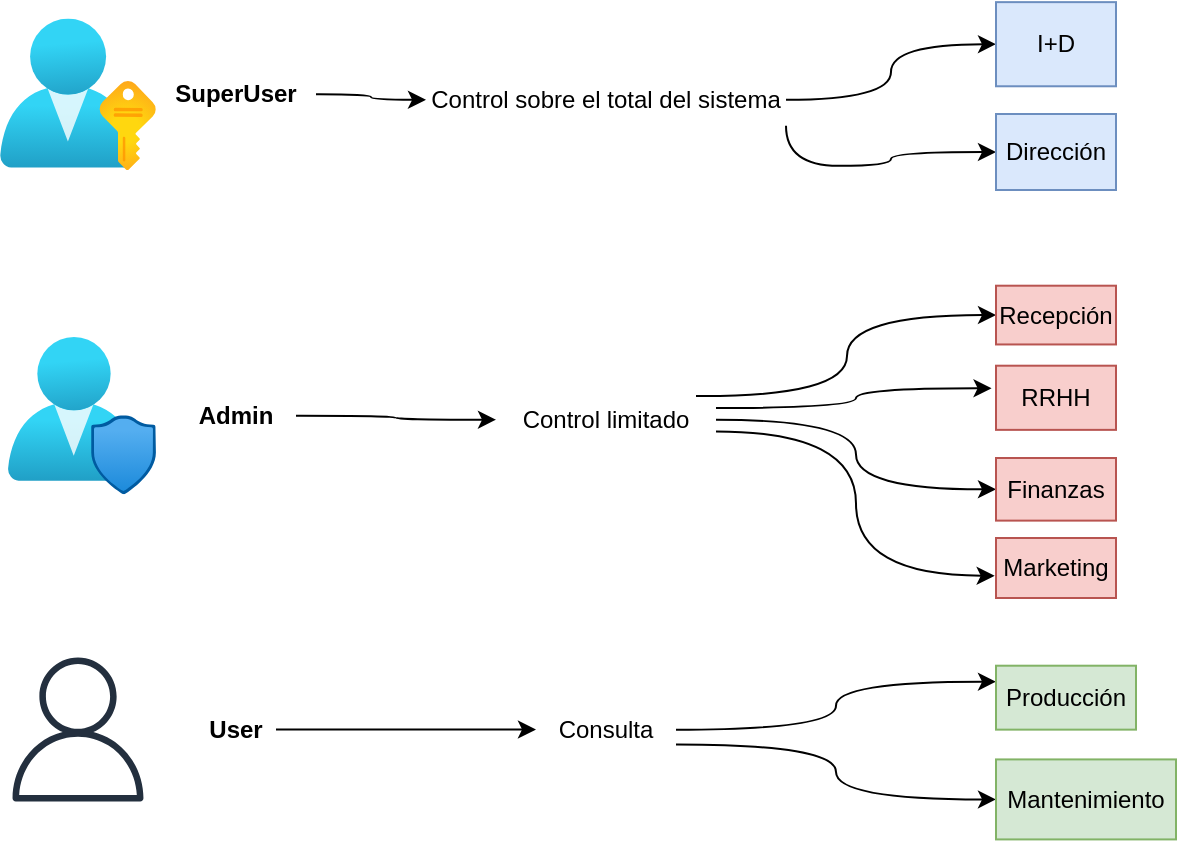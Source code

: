 <mxfile version="14.1.8" type="device"><diagram id="bbXyui1QZzWhx80Q96_k" name="Página-1"><mxGraphModel dx="1205" dy="696" grid="1" gridSize="10" guides="1" tooltips="1" connect="1" arrows="1" fold="1" page="1" pageScale="1" pageWidth="827" pageHeight="1169" math="0" shadow="0"><root><mxCell id="0"/><mxCell id="1" parent="0"/><mxCell id="E4t8uIAJVRfdhsNsvgGR-1" value="" style="aspect=fixed;html=1;points=[];align=center;image;fontSize=12;image=img/lib/azure2/azure_stack/User_Subscriptions.svg;" vertex="1" parent="1"><mxGeometry x="132" y="80.29" width="78" height="75.71" as="geometry"/></mxCell><mxCell id="E4t8uIAJVRfdhsNsvgGR-2" value="" style="aspect=fixed;html=1;points=[];align=center;image;fontSize=12;image=img/lib/azure2/management_governance/User_Privacy.svg;" vertex="1" parent="1"><mxGeometry x="136" y="239.51" width="74" height="78.63" as="geometry"/></mxCell><mxCell id="E4t8uIAJVRfdhsNsvgGR-3" value="" style="outlineConnect=0;fontColor=#232F3E;gradientColor=none;fillColor=#232F3E;strokeColor=none;dashed=0;verticalLabelPosition=bottom;verticalAlign=top;align=center;html=1;fontSize=12;fontStyle=0;aspect=fixed;pointerEvents=1;shape=mxgraph.aws4.user;" vertex="1" parent="1"><mxGeometry x="135" y="399.78" width="72" height="72" as="geometry"/></mxCell><mxCell id="E4t8uIAJVRfdhsNsvgGR-24" style="edgeStyle=orthogonalEdgeStyle;curved=1;orthogonalLoop=1;jettySize=auto;html=1;exitX=1;exitY=0.5;exitDx=0;exitDy=0;entryX=0;entryY=0.5;entryDx=0;entryDy=0;" edge="1" parent="1" source="E4t8uIAJVRfdhsNsvgGR-4" target="E4t8uIAJVRfdhsNsvgGR-5"><mxGeometry relative="1" as="geometry"/></mxCell><mxCell id="E4t8uIAJVRfdhsNsvgGR-4" value="SuperUser" style="text;html=1;strokeColor=none;fillColor=none;align=center;verticalAlign=middle;whiteSpace=wrap;rounded=0;fontStyle=1" vertex="1" parent="1"><mxGeometry x="210" y="102.14" width="80" height="32" as="geometry"/></mxCell><mxCell id="E4t8uIAJVRfdhsNsvgGR-25" style="edgeStyle=orthogonalEdgeStyle;curved=1;orthogonalLoop=1;jettySize=auto;html=1;exitX=1;exitY=0.5;exitDx=0;exitDy=0;entryX=0;entryY=0.5;entryDx=0;entryDy=0;" edge="1" parent="1" source="E4t8uIAJVRfdhsNsvgGR-5" target="E4t8uIAJVRfdhsNsvgGR-10"><mxGeometry relative="1" as="geometry"/></mxCell><mxCell id="E4t8uIAJVRfdhsNsvgGR-26" style="edgeStyle=orthogonalEdgeStyle;curved=1;orthogonalLoop=1;jettySize=auto;html=1;exitX=1;exitY=1;exitDx=0;exitDy=0;" edge="1" parent="1" source="E4t8uIAJVRfdhsNsvgGR-5" target="E4t8uIAJVRfdhsNsvgGR-11"><mxGeometry relative="1" as="geometry"/></mxCell><mxCell id="E4t8uIAJVRfdhsNsvgGR-5" value="Control sobre el total del sistema" style="text;html=1;strokeColor=none;fillColor=none;align=center;verticalAlign=middle;whiteSpace=wrap;rounded=0;" vertex="1" parent="1"><mxGeometry x="345" y="108" width="180" height="25.86" as="geometry"/></mxCell><mxCell id="E4t8uIAJVRfdhsNsvgGR-23" style="edgeStyle=orthogonalEdgeStyle;curved=1;orthogonalLoop=1;jettySize=auto;html=1;exitX=1;exitY=0.5;exitDx=0;exitDy=0;entryX=0;entryY=0.5;entryDx=0;entryDy=0;" edge="1" parent="1" source="E4t8uIAJVRfdhsNsvgGR-6" target="E4t8uIAJVRfdhsNsvgGR-7"><mxGeometry relative="1" as="geometry"/></mxCell><mxCell id="E4t8uIAJVRfdhsNsvgGR-6" value="Admin" style="text;html=1;strokeColor=none;fillColor=none;align=center;verticalAlign=middle;whiteSpace=wrap;rounded=0;fontStyle=1" vertex="1" parent="1"><mxGeometry x="220" y="265.1" width="60" height="27.45" as="geometry"/></mxCell><mxCell id="E4t8uIAJVRfdhsNsvgGR-27" style="edgeStyle=orthogonalEdgeStyle;curved=1;orthogonalLoop=1;jettySize=auto;html=1;entryX=0;entryY=0.5;entryDx=0;entryDy=0;" edge="1" parent="1" target="E4t8uIAJVRfdhsNsvgGR-17"><mxGeometry relative="1" as="geometry"><mxPoint x="480" y="269" as="sourcePoint"/></mxGeometry></mxCell><mxCell id="E4t8uIAJVRfdhsNsvgGR-28" style="edgeStyle=orthogonalEdgeStyle;curved=1;orthogonalLoop=1;jettySize=auto;html=1;exitX=1;exitY=0.25;exitDx=0;exitDy=0;entryX=-0.037;entryY=0.352;entryDx=0;entryDy=0;entryPerimeter=0;" edge="1" parent="1" source="E4t8uIAJVRfdhsNsvgGR-7" target="E4t8uIAJVRfdhsNsvgGR-12"><mxGeometry relative="1" as="geometry"/></mxCell><mxCell id="E4t8uIAJVRfdhsNsvgGR-29" style="edgeStyle=orthogonalEdgeStyle;curved=1;orthogonalLoop=1;jettySize=auto;html=1;exitX=1;exitY=0.5;exitDx=0;exitDy=0;entryX=0;entryY=0.5;entryDx=0;entryDy=0;" edge="1" parent="1" source="E4t8uIAJVRfdhsNsvgGR-7" target="E4t8uIAJVRfdhsNsvgGR-13"><mxGeometry relative="1" as="geometry"/></mxCell><mxCell id="E4t8uIAJVRfdhsNsvgGR-30" style="edgeStyle=orthogonalEdgeStyle;curved=1;orthogonalLoop=1;jettySize=auto;html=1;exitX=1;exitY=0.75;exitDx=0;exitDy=0;entryX=-0.011;entryY=0.629;entryDx=0;entryDy=0;entryPerimeter=0;" edge="1" parent="1" source="E4t8uIAJVRfdhsNsvgGR-7" target="E4t8uIAJVRfdhsNsvgGR-14"><mxGeometry relative="1" as="geometry"/></mxCell><mxCell id="E4t8uIAJVRfdhsNsvgGR-7" value="Control limitado" style="text;html=1;strokeColor=none;fillColor=none;align=center;verticalAlign=middle;whiteSpace=wrap;rounded=0;" vertex="1" parent="1"><mxGeometry x="380" y="269.17" width="110" height="23.38" as="geometry"/></mxCell><mxCell id="E4t8uIAJVRfdhsNsvgGR-19" style="edgeStyle=orthogonalEdgeStyle;orthogonalLoop=1;jettySize=auto;html=1;entryX=0;entryY=0.5;entryDx=0;entryDy=0;curved=1;" edge="1" parent="1" source="E4t8uIAJVRfdhsNsvgGR-8" target="E4t8uIAJVRfdhsNsvgGR-9"><mxGeometry relative="1" as="geometry"/></mxCell><mxCell id="E4t8uIAJVRfdhsNsvgGR-8" value="User" style="text;html=1;strokeColor=none;fillColor=none;align=center;verticalAlign=middle;whiteSpace=wrap;rounded=0;fontStyle=1" vertex="1" parent="1"><mxGeometry x="230" y="425.78" width="40" height="20" as="geometry"/></mxCell><mxCell id="E4t8uIAJVRfdhsNsvgGR-21" style="edgeStyle=orthogonalEdgeStyle;orthogonalLoop=1;jettySize=auto;html=1;entryX=0;entryY=0.25;entryDx=0;entryDy=0;curved=1;" edge="1" parent="1" source="E4t8uIAJVRfdhsNsvgGR-9" target="E4t8uIAJVRfdhsNsvgGR-15"><mxGeometry relative="1" as="geometry"/></mxCell><mxCell id="E4t8uIAJVRfdhsNsvgGR-22" style="edgeStyle=orthogonalEdgeStyle;curved=1;orthogonalLoop=1;jettySize=auto;html=1;exitX=1;exitY=0.75;exitDx=0;exitDy=0;" edge="1" parent="1" source="E4t8uIAJVRfdhsNsvgGR-9" target="E4t8uIAJVRfdhsNsvgGR-16"><mxGeometry relative="1" as="geometry"/></mxCell><mxCell id="E4t8uIAJVRfdhsNsvgGR-9" value="Consulta" style="text;html=1;strokeColor=none;fillColor=none;align=center;verticalAlign=middle;whiteSpace=wrap;rounded=0;" vertex="1" parent="1"><mxGeometry x="400" y="420.85" width="70" height="29.86" as="geometry"/></mxCell><mxCell id="E4t8uIAJVRfdhsNsvgGR-10" value="I+D" style="text;html=1;fillColor=#dae8fc;align=center;verticalAlign=middle;whiteSpace=wrap;rounded=0;strokeColor=#6c8ebf;" vertex="1" parent="1"><mxGeometry x="630" y="72.07" width="60" height="42.07" as="geometry"/></mxCell><mxCell id="E4t8uIAJVRfdhsNsvgGR-11" value="Dirección" style="text;html=1;fillColor=#dae8fc;align=center;verticalAlign=middle;whiteSpace=wrap;rounded=0;strokeColor=#6c8ebf;" vertex="1" parent="1"><mxGeometry x="630" y="128" width="60" height="38" as="geometry"/></mxCell><mxCell id="E4t8uIAJVRfdhsNsvgGR-12" value="RRHH" style="text;html=1;fillColor=#f8cecc;align=center;verticalAlign=middle;whiteSpace=wrap;rounded=0;strokeColor=#b85450;" vertex="1" parent="1"><mxGeometry x="630" y="253.85" width="60" height="32.08" as="geometry"/></mxCell><mxCell id="E4t8uIAJVRfdhsNsvgGR-13" value="Finanzas" style="text;html=1;fillColor=#f8cecc;align=center;verticalAlign=middle;whiteSpace=wrap;rounded=0;strokeColor=#b85450;" vertex="1" parent="1"><mxGeometry x="630" y="300" width="60" height="31.31" as="geometry"/></mxCell><mxCell id="E4t8uIAJVRfdhsNsvgGR-14" value="Marketing" style="text;html=1;fillColor=#f8cecc;align=center;verticalAlign=middle;whiteSpace=wrap;rounded=0;strokeColor=#b85450;" vertex="1" parent="1"><mxGeometry x="630" y="340" width="60" height="30" as="geometry"/></mxCell><mxCell id="E4t8uIAJVRfdhsNsvgGR-15" value="Producción" style="text;html=1;fillColor=#d5e8d4;align=center;verticalAlign=middle;whiteSpace=wrap;rounded=0;strokeColor=#82b366;" vertex="1" parent="1"><mxGeometry x="630" y="403.85" width="70" height="31.97" as="geometry"/></mxCell><mxCell id="E4t8uIAJVRfdhsNsvgGR-16" value="Mantenimiento" style="text;html=1;fillColor=#d5e8d4;align=center;verticalAlign=middle;whiteSpace=wrap;rounded=0;strokeColor=#82b366;" vertex="1" parent="1"><mxGeometry x="630" y="450.71" width="90" height="40" as="geometry"/></mxCell><mxCell id="E4t8uIAJVRfdhsNsvgGR-17" value="Recepción" style="text;html=1;fillColor=#f8cecc;align=center;verticalAlign=middle;whiteSpace=wrap;rounded=0;strokeColor=#b85450;" vertex="1" parent="1"><mxGeometry x="630" y="213.85" width="60" height="29.38" as="geometry"/></mxCell></root></mxGraphModel></diagram></mxfile>